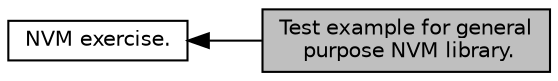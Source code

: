 digraph "Test example for general purpose NVM library."
{
  edge [fontname="Helvetica",fontsize="10",labelfontname="Helvetica",labelfontsize="10"];
  node [fontname="Helvetica",fontsize="10",shape=record];
  rankdir=LR;
  Node1 [label="NVM exercise.",height=0.2,width=0.4,color="black", fillcolor="white", style="filled",URL="$group__nvm-exercise.html",tooltip="The exercise demonstrates how a general purpose NVM library can be build on embedded platforms..."];
  Node0 [label="Test example for general\l purpose NVM library.",height=0.2,width=0.4,color="black", fillcolor="grey75", style="filled", fontcolor="black"];
  Node1->Node0 [shape=plaintext, dir="back", style="solid"];
}
